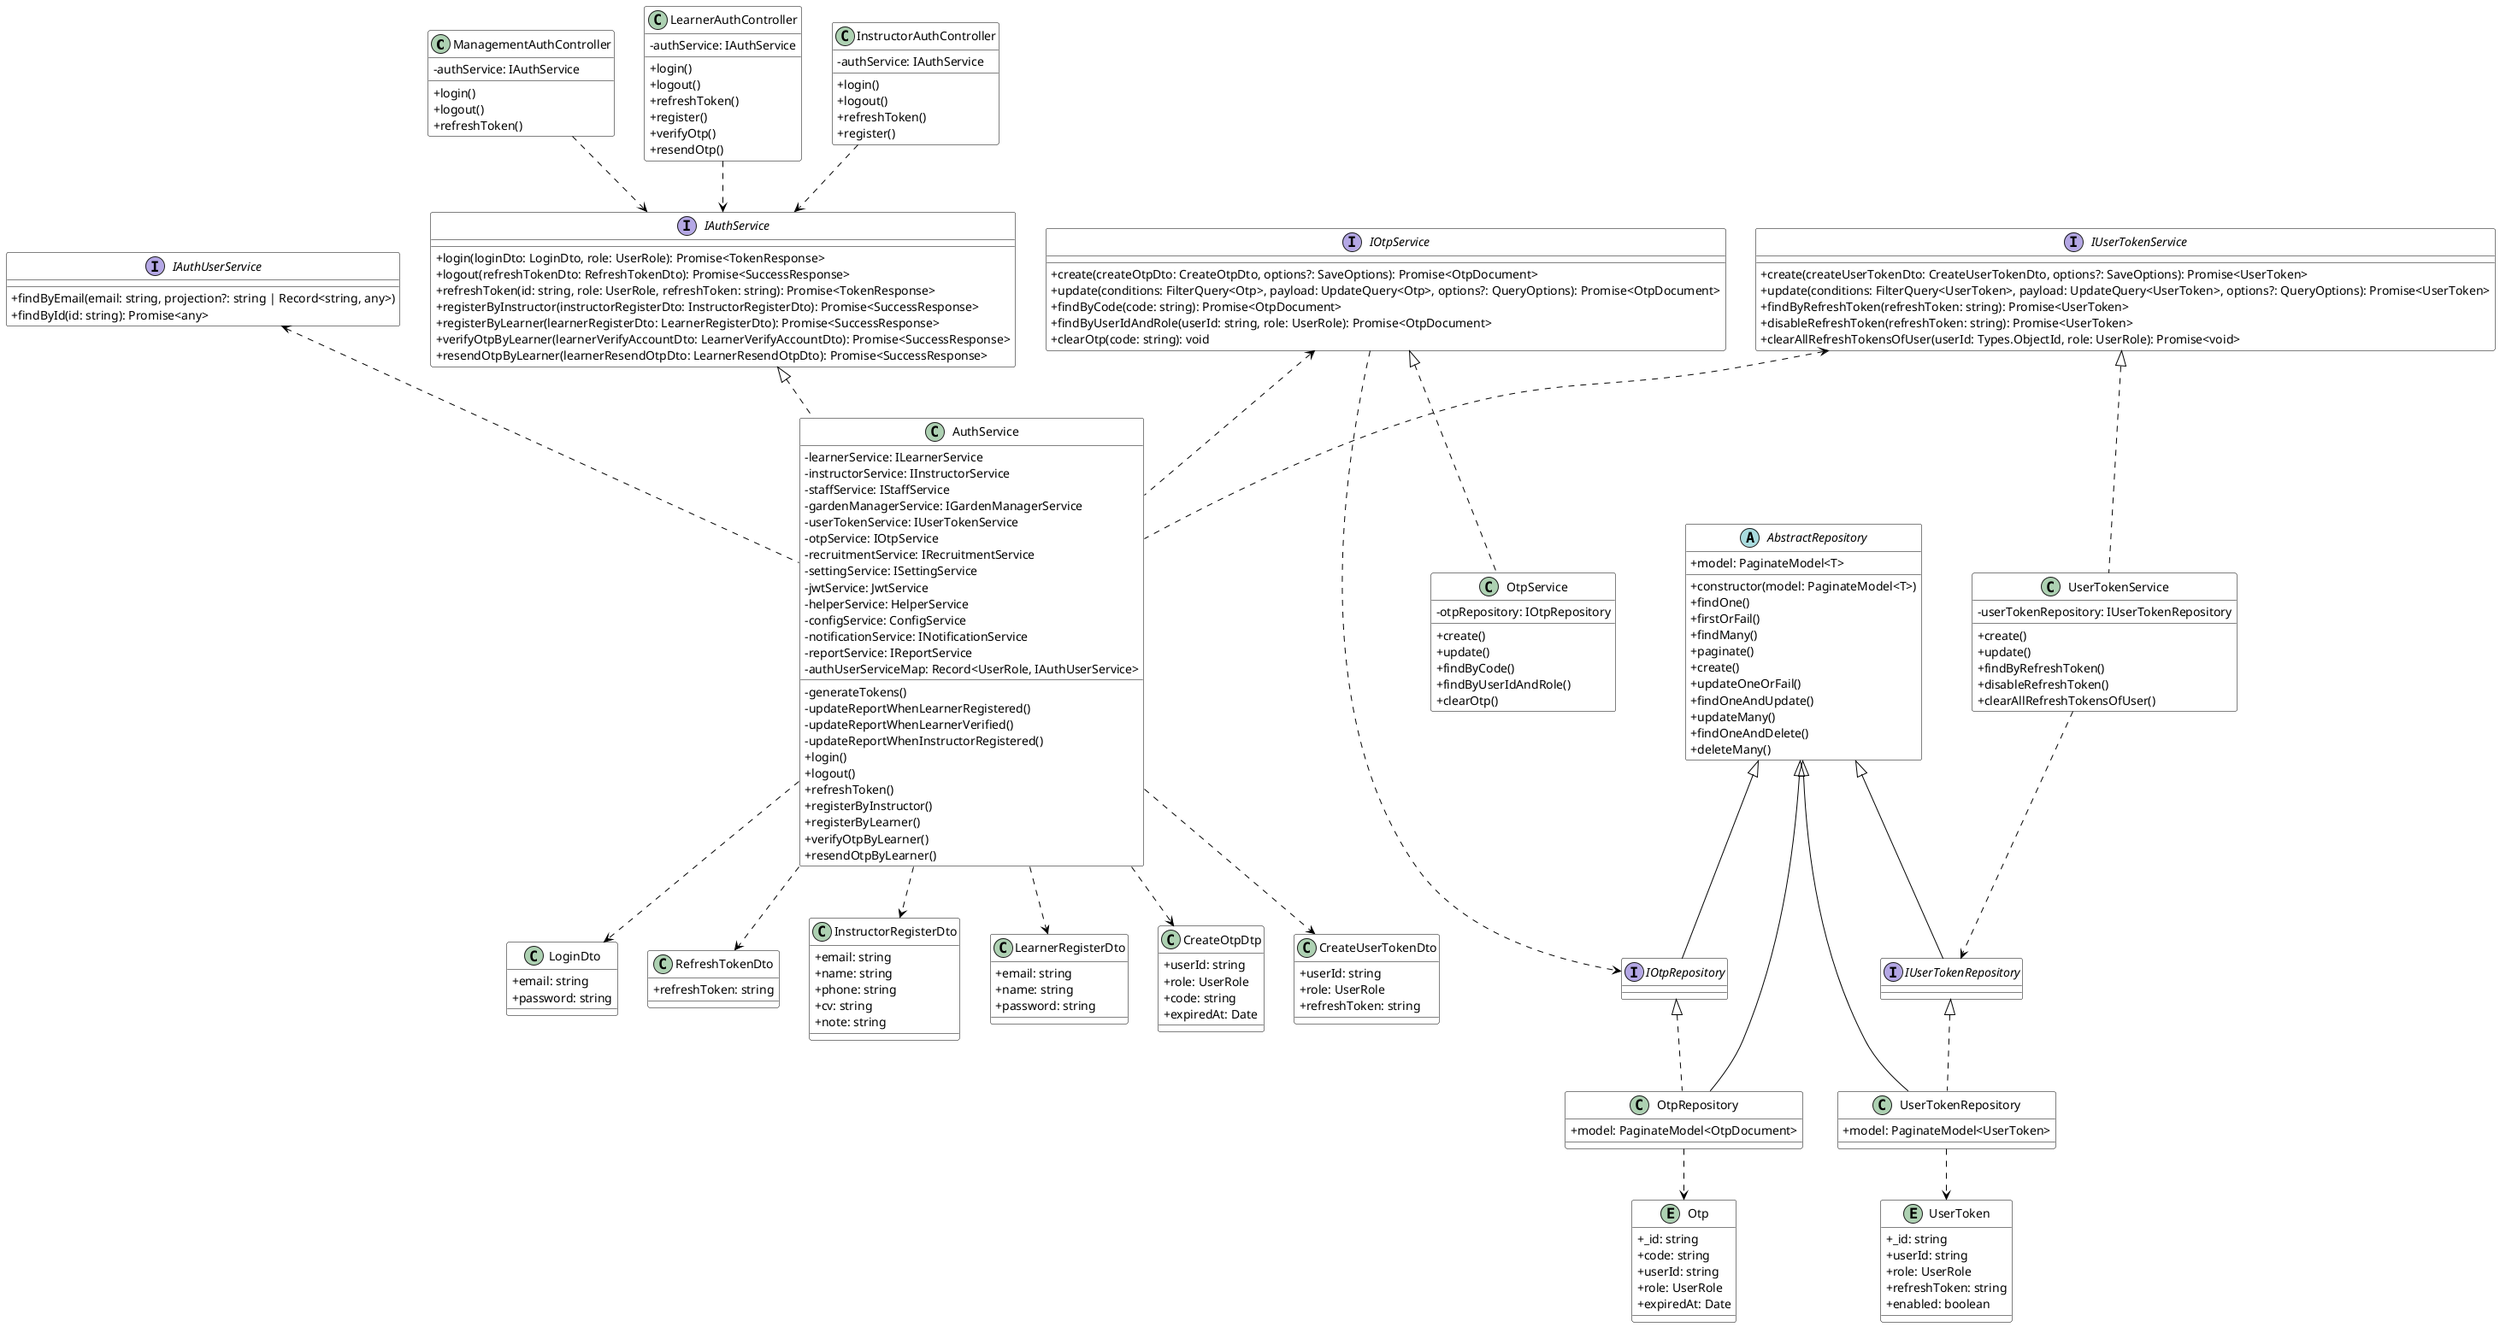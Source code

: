 @startuml Auth Module

skinparam classAttributeIconSize 0

skinparam class {
    BackgroundColor White
    ArrowColor Black
    BorderColor Black
}

' Controllers
class ManagementAuthController {
    - authService: IAuthService
    + login()
    + logout()
    + refreshToken()
}

class LearnerAuthController {
    - authService: IAuthService
    + login()
    + logout()
    + refreshToken()
    + register()
    + verifyOtp()
    + resendOtp()
}

class InstructorAuthController {
    - authService: IAuthService
    + login()
    + logout()
    + refreshToken()
    + register()
}

' Service Interfaces
interface IAuthUserService {
    + findByEmail(email: string, projection?: string | Record<string, any>)
    + findById(id: string): Promise<any>
}

interface IAuthService {
    + login(loginDto: LoginDto, role: UserRole): Promise<TokenResponse>
    + logout(refreshTokenDto: RefreshTokenDto): Promise<SuccessResponse>
    + refreshToken(id: string, role: UserRole, refreshToken: string): Promise<TokenResponse>
    + registerByInstructor(instructorRegisterDto: InstructorRegisterDto): Promise<SuccessResponse>
    + registerByLearner(learnerRegisterDto: LearnerRegisterDto): Promise<SuccessResponse>
    + verifyOtpByLearner(learnerVerifyAccountDto: LearnerVerifyAccountDto): Promise<SuccessResponse>
    + resendOtpByLearner(learnerResendOtpDto: LearnerResendOtpDto): Promise<SuccessResponse>
}

interface IOtpService {
    + create(createOtpDto: CreateOtpDto, options?: SaveOptions): Promise<OtpDocument>
    + update(conditions: FilterQuery<Otp>, payload: UpdateQuery<Otp>, options?: QueryOptions): Promise<OtpDocument>
    + findByCode(code: string): Promise<OtpDocument>
    + findByUserIdAndRole(userId: string, role: UserRole): Promise<OtpDocument>
    + clearOtp(code: string): void
}

interface IUserTokenService {
    + create(createUserTokenDto: CreateUserTokenDto, options?: SaveOptions): Promise<UserToken>
    + update(conditions: FilterQuery<UserToken>, payload: UpdateQuery<UserToken>, options?: QueryOptions): Promise<UserToken>
    + findByRefreshToken(refreshToken: string): Promise<UserToken>
    + disableRefreshToken(refreshToken: string): Promise<UserToken>
    + clearAllRefreshTokensOfUser(userId: Types.ObjectId, role: UserRole): Promise<void>
}

' Service Implementations
class AuthService {
    - learnerService: ILearnerService
    - instructorService: IInstructorService
    - staffService: IStaffService
    - gardenManagerService: IGardenManagerService
    - userTokenService: IUserTokenService
    - otpService: IOtpService
    - recruitmentService: IRecruitmentService
    - settingService: ISettingService
    - jwtService: JwtService
    - helperService: HelperService
    - configService: ConfigService
    - notificationService: INotificationService
    - reportService: IReportService
    - authUserServiceMap: Record<UserRole, IAuthUserService>
    - generateTokens()
    - updateReportWhenLearnerRegistered()
    - updateReportWhenLearnerVerified()
    - updateReportWhenInstructorRegistered()
    + login()
    + logout()
    + refreshToken()
    + registerByInstructor()
    + registerByLearner()
    + verifyOtpByLearner()
    + resendOtpByLearner()
}

class OtpService {
    - otpRepository: IOtpRepository
    + create()
    + update()
    + findByCode()
    + findByUserIdAndRole()
    + clearOtp()
}

class UserTokenService {
    - userTokenRepository: IUserTokenRepository
    + create()
    + update()
    + findByRefreshToken()
    + disableRefreshToken()
    + clearAllRefreshTokensOfUser()
}

' Repository Interfaces
interface IOtpRepository {
}

interface IUserTokenRepository {
}

' Repository Implementations
abstract class AbstractRepository {
    + model: PaginateModel<T>
    + constructor(model: PaginateModel<T>)
    + findOne()
    + firstOrFail()
    + findMany()
    + paginate()
    + create()
    + updateOneOrFail()
    + findOneAndUpdate()
    + updateMany()
    + findOneAndDelete()
    + deleteMany()
}

class OtpRepository {
    + model: PaginateModel<OtpDocument>
}

class UserTokenRepository {
    + model: PaginateModel<UserToken>
}

' DTOs
class LoginDto {
    + email: string
    + password: string
}

class RefreshTokenDto {
    + refreshToken: string
}

class InstructorRegisterDto {
    + email: string
    + name: string
    + phone: string
    + cv: string
    + note: string
}

class LearnerRegisterDto {
    + email: string
    + name: string
    + password: string
}

class CreateOtpDtp {
    + userId: string
    + role: UserRole
    + code: string
    + expiredAt: Date
}

class CreateUserTokenDto {
    + userId: string
    + role: UserRole
    + refreshToken: string
}

' Schemas
entity Otp {
    + _id: string
    + code: string
    + userId: string
    + role: UserRole
    + expiredAt: Date
}

entity UserToken {
    + _id: string
    + userId: string
    + role: UserRole
    + refreshToken: string
    + enabled: boolean
}


' Relationships
ManagementAuthController ..> IAuthService
LearnerAuthController ..> IAuthService
InstructorAuthController ..> IAuthService

IAuthService <|.. AuthService
IAuthUserService <.. AuthService
IOtpService <.. AuthService
IUserTokenService <.. AuthService
IOtpService <|.. OtpService
IOtpService ..> IOtpRepository
IUserTokenService <|.. UserTokenService
UserTokenService ..> IUserTokenRepository

AbstractRepository <|-- IOtpRepository
AbstractRepository <|-- OtpRepository
IOtpRepository <|.. OtpRepository
AbstractRepository <|-- IUserTokenRepository
AbstractRepository <|-- UserTokenRepository
IUserTokenRepository <|.. UserTokenRepository

AuthService ..> LoginDto
AuthService ..> RefreshTokenDto
AuthService ..> InstructorRegisterDto
AuthService ..> LearnerRegisterDto
AuthService ..> CreateOtpDtp
AuthService ..> CreateUserTokenDto

OtpRepository ..> Otp
UserTokenRepository ..> UserToken

@enduml